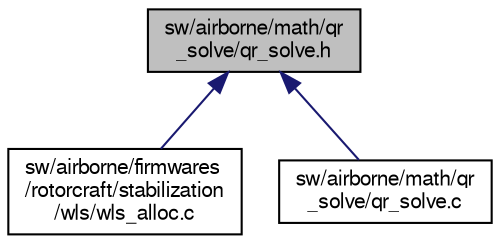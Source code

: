 digraph "sw/airborne/math/qr_solve/qr_solve.h"
{
  edge [fontname="FreeSans",fontsize="10",labelfontname="FreeSans",labelfontsize="10"];
  node [fontname="FreeSans",fontsize="10",shape=record];
  Node1 [label="sw/airborne/math/qr\l_solve/qr_solve.h",height=0.2,width=0.4,color="black", fillcolor="grey75", style="filled", fontcolor="black"];
  Node1 -> Node2 [dir="back",color="midnightblue",fontsize="10",style="solid",fontname="FreeSans"];
  Node2 [label="sw/airborne/firmwares\l/rotorcraft/stabilization\l/wls/wls_alloc.c",height=0.2,width=0.4,color="black", fillcolor="white", style="filled",URL="$wls__alloc_8c.html",tooltip="This is an active set algorithm for WLS control allocation. "];
  Node1 -> Node3 [dir="back",color="midnightblue",fontsize="10",style="solid",fontname="FreeSans"];
  Node3 [label="sw/airborne/math/qr\l_solve/qr_solve.c",height=0.2,width=0.4,color="black", fillcolor="white", style="filled",URL="$qr__solve_8c.html"];
}
